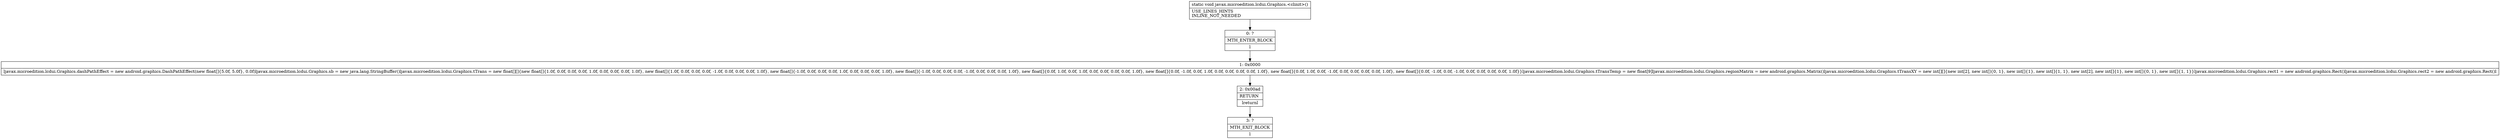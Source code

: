 digraph "CFG forjavax.microedition.lcdui.Graphics.\<clinit\>()V" {
Node_0 [shape=record,label="{0\:\ ?|MTH_ENTER_BLOCK\l|l}"];
Node_1 [shape=record,label="{1\:\ 0x0000|ljavax.microedition.lcdui.Graphics.dashPathEffect = new android.graphics.DashPathEffect(new float[]\{5.0f, 5.0f\}, 0.0f)ljavax.microedition.lcdui.Graphics.sb = new java.lang.StringBuffer()ljavax.microedition.lcdui.Graphics.tTrans = new float[][]\{new float[]\{1.0f, 0.0f, 0.0f, 0.0f, 1.0f, 0.0f, 0.0f, 0.0f, 1.0f\}, new float[]\{1.0f, 0.0f, 0.0f, 0.0f, \-1.0f, 0.0f, 0.0f, 0.0f, 1.0f\}, new float[]\{\-1.0f, 0.0f, 0.0f, 0.0f, 1.0f, 0.0f, 0.0f, 0.0f, 1.0f\}, new float[]\{\-1.0f, 0.0f, 0.0f, 0.0f, \-1.0f, 0.0f, 0.0f, 0.0f, 1.0f\}, new float[]\{0.0f, 1.0f, 0.0f, 1.0f, 0.0f, 0.0f, 0.0f, 0.0f, 1.0f\}, new float[]\{0.0f, \-1.0f, 0.0f, 1.0f, 0.0f, 0.0f, 0.0f, 0.0f, 1.0f\}, new float[]\{0.0f, 1.0f, 0.0f, \-1.0f, 0.0f, 0.0f, 0.0f, 0.0f, 1.0f\}, new float[]\{0.0f, \-1.0f, 0.0f, \-1.0f, 0.0f, 0.0f, 0.0f, 0.0f, 1.0f\}\}ljavax.microedition.lcdui.Graphics.tTransTemp = new float[9]ljavax.microedition.lcdui.Graphics.regionMatrix = new android.graphics.Matrix()ljavax.microedition.lcdui.Graphics.tTransXY = new int[][]\{new int[2], new int[]\{0, 1\}, new int[]\{1\}, new int[]\{1, 1\}, new int[2], new int[]\{1\}, new int[]\{0, 1\}, new int[]\{1, 1\}\}ljavax.microedition.lcdui.Graphics.rect1 = new android.graphics.Rect()ljavax.microedition.lcdui.Graphics.rect2 = new android.graphics.Rect()l}"];
Node_2 [shape=record,label="{2\:\ 0x00ad|RETURN\l|lreturnl}"];
Node_3 [shape=record,label="{3\:\ ?|MTH_EXIT_BLOCK\l|l}"];
MethodNode[shape=record,label="{static void javax.microedition.lcdui.Graphics.\<clinit\>()  | USE_LINES_HINTS\lINLINE_NOT_NEEDED\l}"];
MethodNode -> Node_0;
Node_0 -> Node_1;
Node_1 -> Node_2;
Node_2 -> Node_3;
}

